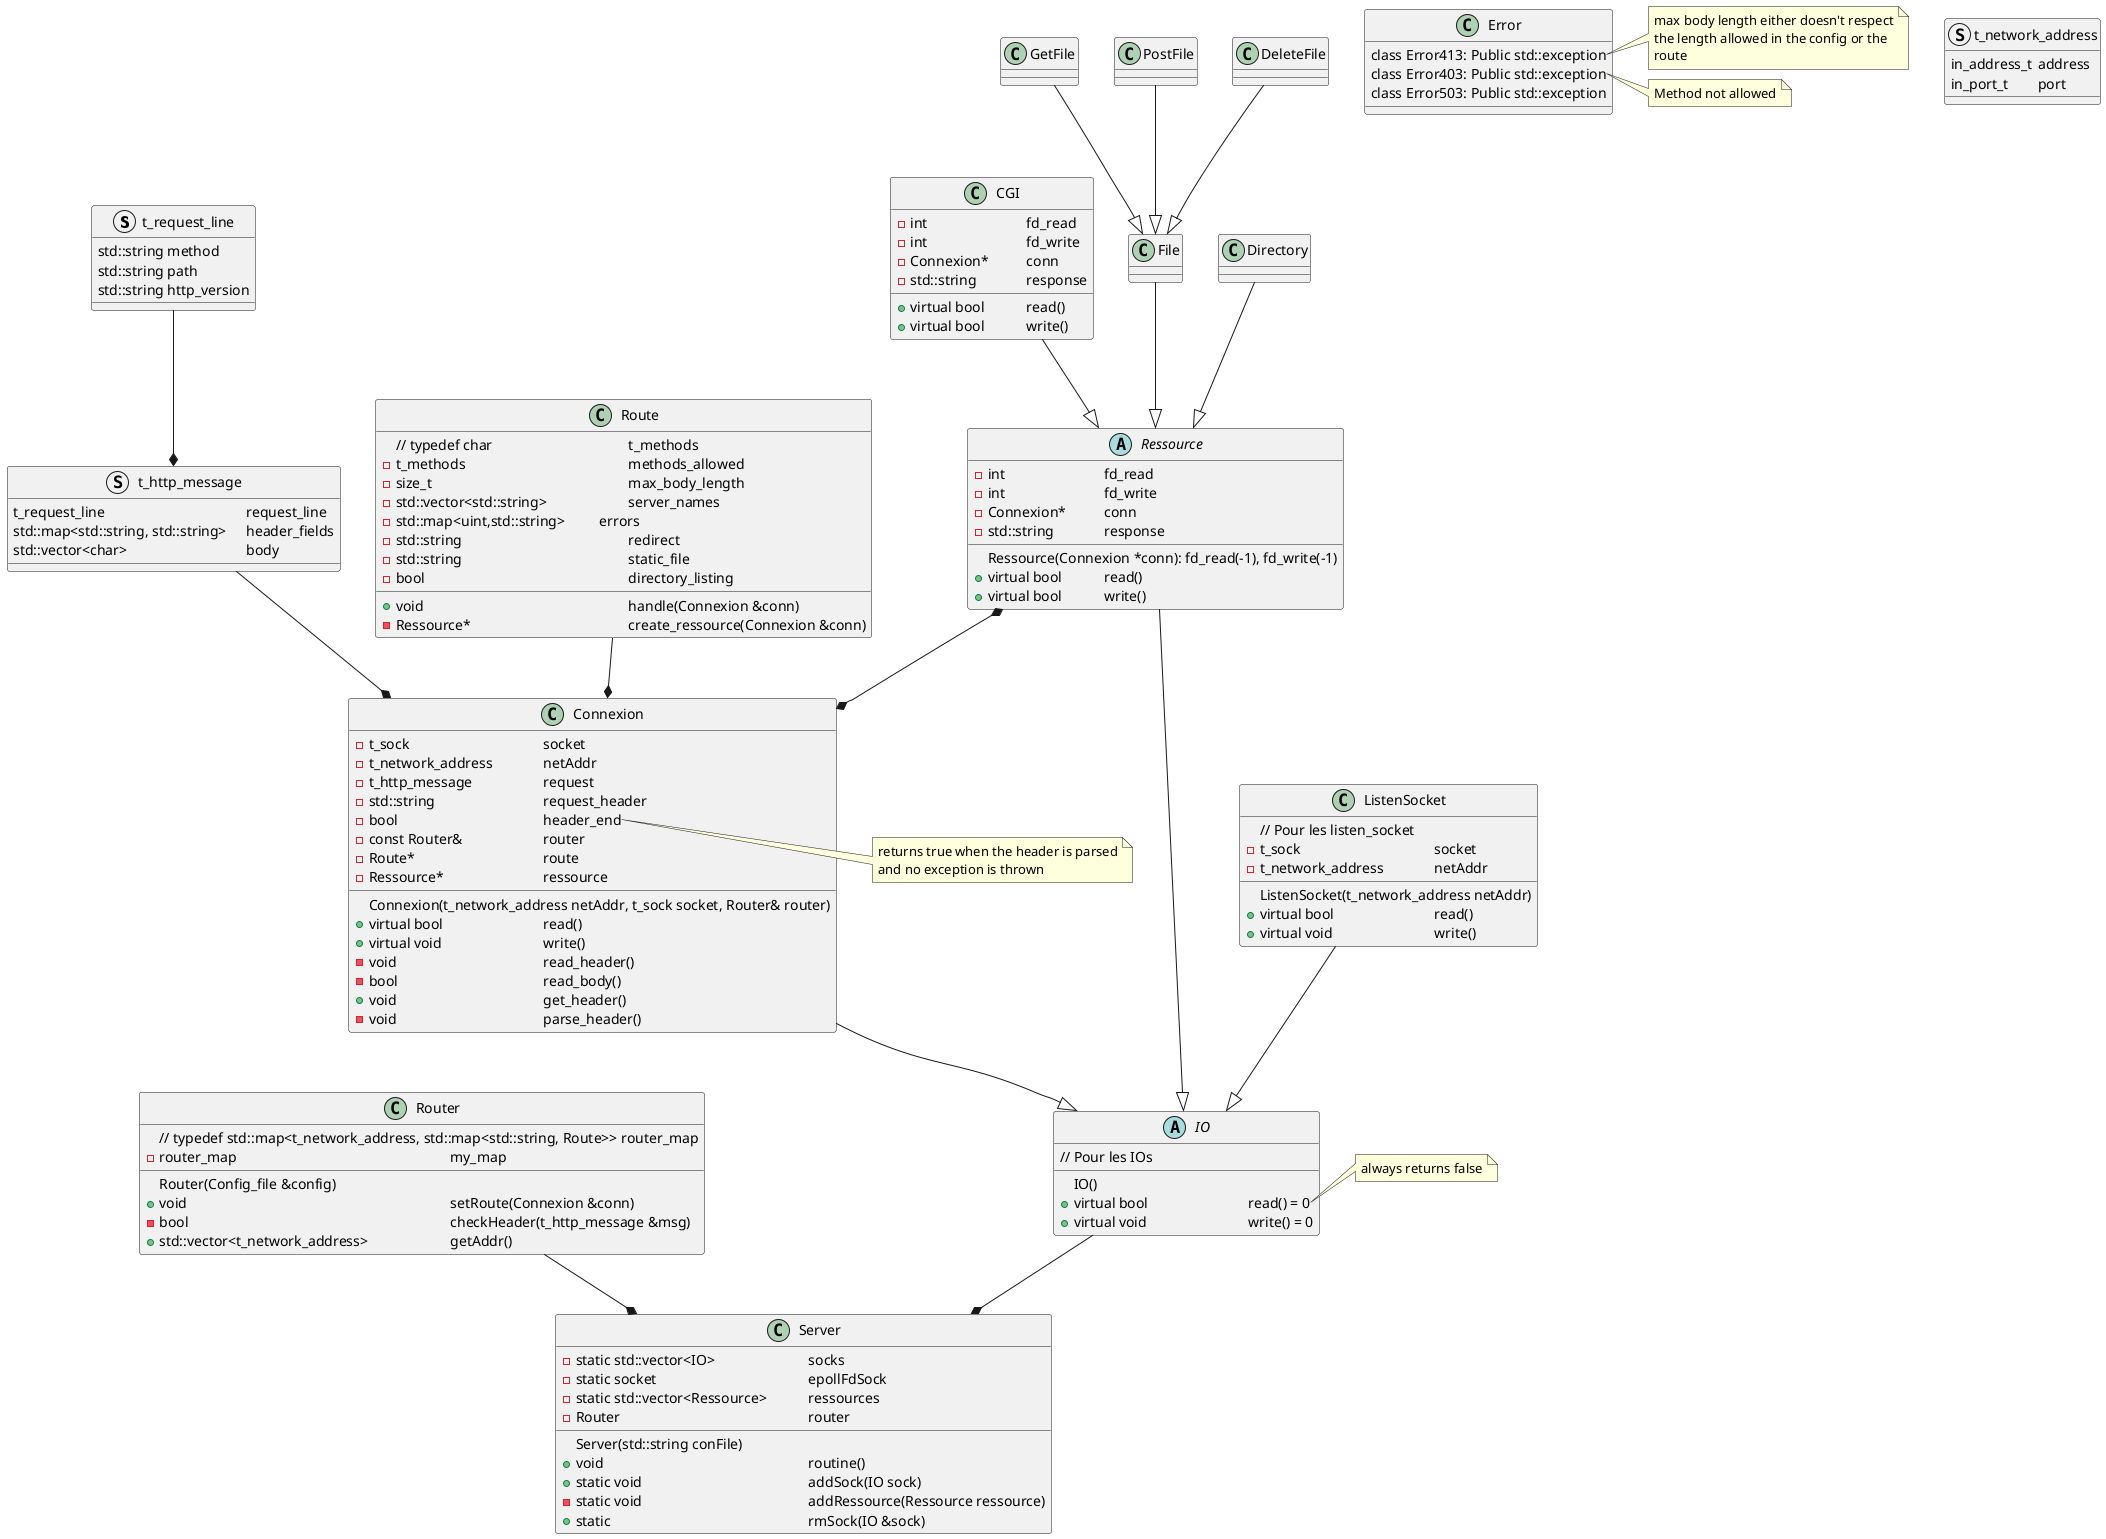 @startuml
'note "typedef int t_sock" as N1

struct t_request_line {
std::string method
std::string path
std::string http_version
}

struct t_http_message {
t_request_line \t\t\t\t\trequest_line
std::map<std::string, std::string> \theader_fields
std::vector<char> \t\t\t\tbody
}

struct t_network_address {
in_address_t	address
in_port_t		port
}

abstract class IO {
// Pour les IOs
IO()
+virtual bool \t\t\t\tread() = 0
+virtual void \t\t\t\twrite() = 0
}
note right of IO::read
always returns false
endnote

class ListenSocket {
// Pour les listen_socket
-t_sock \t\t\t\t\tsocket
-t_network_address		netAddr
ListenSocket(t_network_address netAddr)
+virtual bool \t\t\t\tread()
+virtual void \t\t\t\twrite()
}

class Connexion {
-t_sock \t\t\t\t\tsocket
-t_network_address		netAddr
-t_http_message\t\t\trequest
-std::string \t\t\t\trequest_header
-bool \t\t\t\t\theader_end
-const Router&	\t\trouter
-Route*\t\t\t\t\troute
' -catch Error:Error413
' -catch Error:Error403
-Ressource*\t\t\t\tressource
Connexion(t_network_address netAddr, t_sock socket, Router& router)
+virtual bool \t\t\t\tread()
+virtual void \t\t\t\twrite()
-void \t\t\t\t\tread_header()
-bool \t\t\t\t\tread_body()
+void \t\t\t\t\tget_header()
-void \t\t\t\t\tparse_header()
}
note right of Connexion::header_end
returns true when the header is parsed
and no exception is thrown
endnote

class Server {
Server(std::string conFile)
-static std::vector<IO>\t\t\t\tsocks
-static socket\t\t\t\t\t\tepollFdSock
-static std::vector<Ressource> \t\tressources
-Router \t\t\t\t\t\t\trouter
+void\t\t\t\t\t\t\t\troutine()
+static void\t\t\t\t\t\taddSock(IO sock)
-static void\t\t\t\t\t\taddRessource(Ressource ressource)
+static \t\t\t\t\t\t\trmSock(IO &sock)
}

class Router{
// typedef std::map<t_network_address, std::map<std::string, Route>> router_map
Router(Config_file &config)
-router_map 								my_map
+void 									setRoute(Connexion &conn)
-bool 									checkHeader(t_http_message &msg)
+std::vector<t_network_address>			getAddr()

}
note right of Router::set_route
Ne set route que si prerequisites are good
endnote

class Route{
 // typedef char \t\t\t\t\tt_methods
-t_methods \t\\t\t\t\t\tmethods_allowed
-size_t \t\t\t\t\t\t\tmax_body_length
-std::vector<std::string>   \t\t\tserver_names
-std::map<uint,std::string> \t\terrors
-std::string \t\t\t\t\t\tredirect
-std::string \t\t\t\t\t\tstatic_file
-bool \t\t\t\t\t\t\tdirectory_listing

+void \t\t\t\t\t\t\thandle(Connexion &conn)
-Ressource* \t\t\t\t\t\tcreate_ressource(Connexion &conn)
}

Abstract class Ressource{
Ressource(Connexion *conn): fd_read(-1), fd_write(-1)
-int \t\t\t\tfd_read
-int \t\t\t\tfd_write
-Connexion* \t\tconn
-std::string \t\tresponse
+virtual bool \t\tread()
+virtual bool \t\twrite()
}

class	CGI{
-int \t\t\t\tfd_read
-int \t\t\t\tfd_write
-Connexion* \t\tconn
-std::string \t\tresponse
+virtual bool \t\tread()
+virtual bool \t\twrite()
}

class 	File{

}

class 	GetFile{

}
class 	PostFile{

}
class 	DeleteFile{

}
GetFile --|> File
PostFile --|> File
DeleteFile --|> File

class	Directory{

}

class Error{
class Error413: Public std::exception
class Error403: Public std::exception
class Error503: Public std::exception
}
note right of Error::Error413
max body length either doesn't respect
the length allowed in the config or the
route
endnote
note right of Error::Error403
Method not allowed
endnote

ListenSocket --|> IO
Ressource --|> IO
Ressource *--* Connexion
CGI--|> Ressource
File--|> Ressource
Directory--|> Ressource
Connexion --|> IO
IO --* Server
Route --* Connexion
t_request_line --* t_http_message
t_http_message --* Connexion
Router --* Server
't_network_address --* Connexion
't_network_address --* ListenSocket
@enduml
